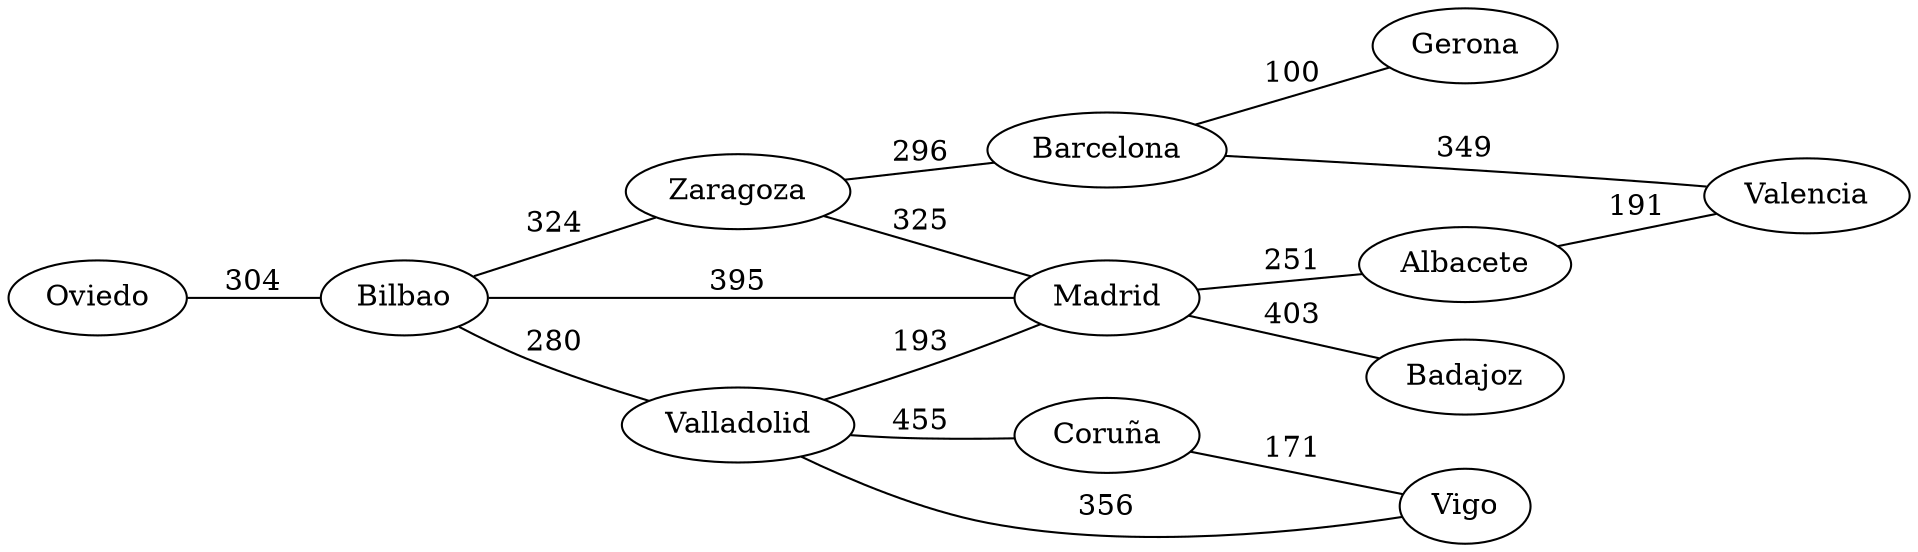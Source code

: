 digraph G {
rankdir=LR
graph [ dpi = 300 ];
Oviedo->Bilbao[label =304,dir=none];
Bilbao->Zaragoza[label =324,dir=none];
Bilbao->Madrid[label =395,dir=none];
Bilbao->Valladolid[label =280,dir=none];
Zaragoza->Barcelona[label =296,dir=none];
Zaragoza->Madrid[label =325,dir=none];
Madrid->Albacete[label =251,dir=none];
Madrid->Badajoz[label =403,dir=none];
Valladolid->Madrid[label =193,dir=none];
Valladolid->Coruña[label =455,dir=none];
Barcelona->Gerona[label =100,dir=none];
Barcelona->Valencia[label =349,dir=none];
Albacete->Valencia[label =191,dir=none];
Coruña->Vigo[label =171,dir=none];
Vigo->Valladolid[label =356,dir=none];

}